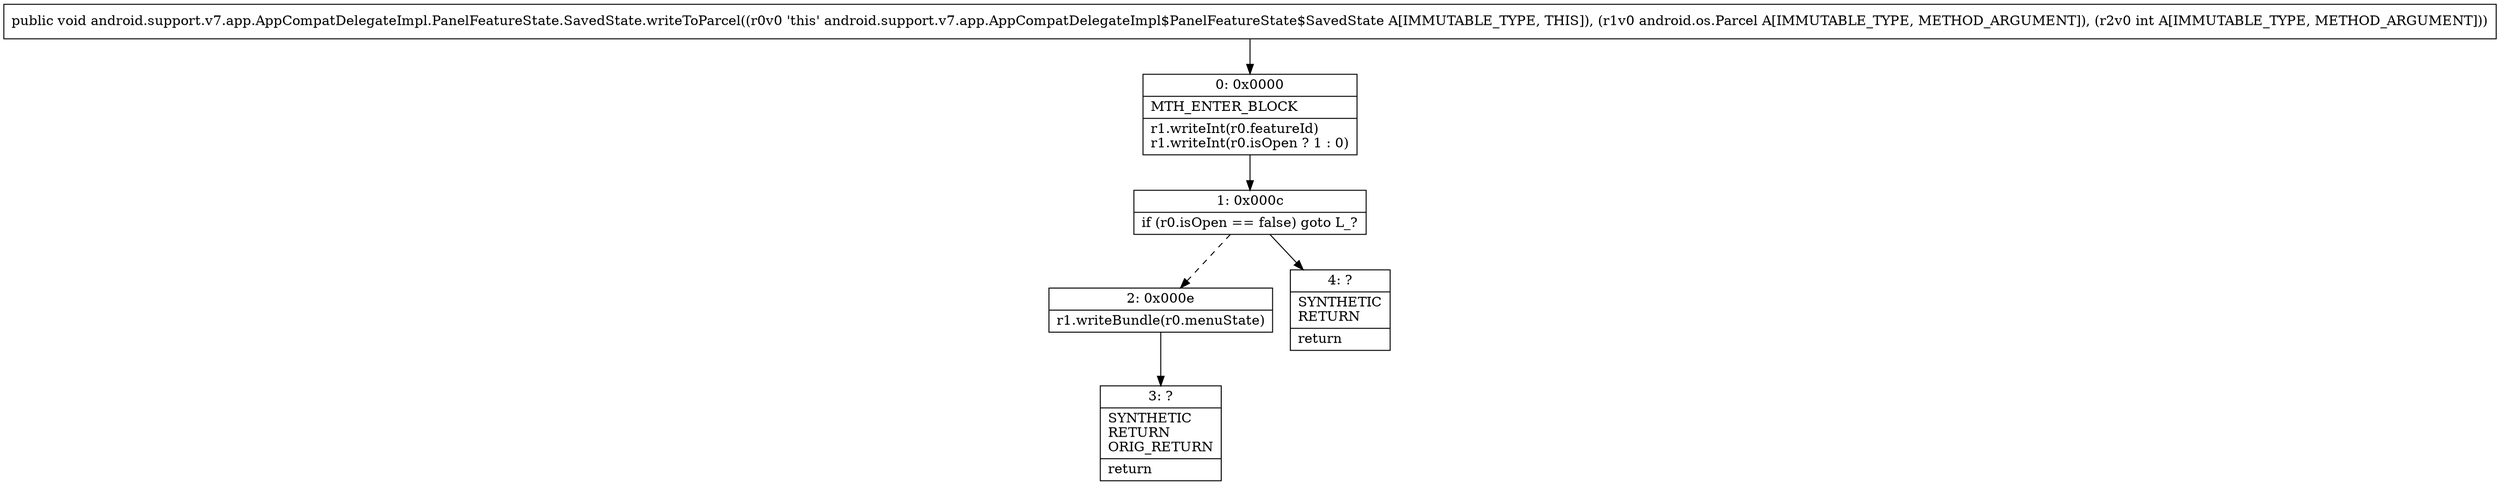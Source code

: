 digraph "CFG forandroid.support.v7.app.AppCompatDelegateImpl.PanelFeatureState.SavedState.writeToParcel(Landroid\/os\/Parcel;I)V" {
Node_0 [shape=record,label="{0\:\ 0x0000|MTH_ENTER_BLOCK\l|r1.writeInt(r0.featureId)\lr1.writeInt(r0.isOpen ? 1 : 0)\l}"];
Node_1 [shape=record,label="{1\:\ 0x000c|if (r0.isOpen == false) goto L_?\l}"];
Node_2 [shape=record,label="{2\:\ 0x000e|r1.writeBundle(r0.menuState)\l}"];
Node_3 [shape=record,label="{3\:\ ?|SYNTHETIC\lRETURN\lORIG_RETURN\l|return\l}"];
Node_4 [shape=record,label="{4\:\ ?|SYNTHETIC\lRETURN\l|return\l}"];
MethodNode[shape=record,label="{public void android.support.v7.app.AppCompatDelegateImpl.PanelFeatureState.SavedState.writeToParcel((r0v0 'this' android.support.v7.app.AppCompatDelegateImpl$PanelFeatureState$SavedState A[IMMUTABLE_TYPE, THIS]), (r1v0 android.os.Parcel A[IMMUTABLE_TYPE, METHOD_ARGUMENT]), (r2v0 int A[IMMUTABLE_TYPE, METHOD_ARGUMENT])) }"];
MethodNode -> Node_0;
Node_0 -> Node_1;
Node_1 -> Node_2[style=dashed];
Node_1 -> Node_4;
Node_2 -> Node_3;
}

